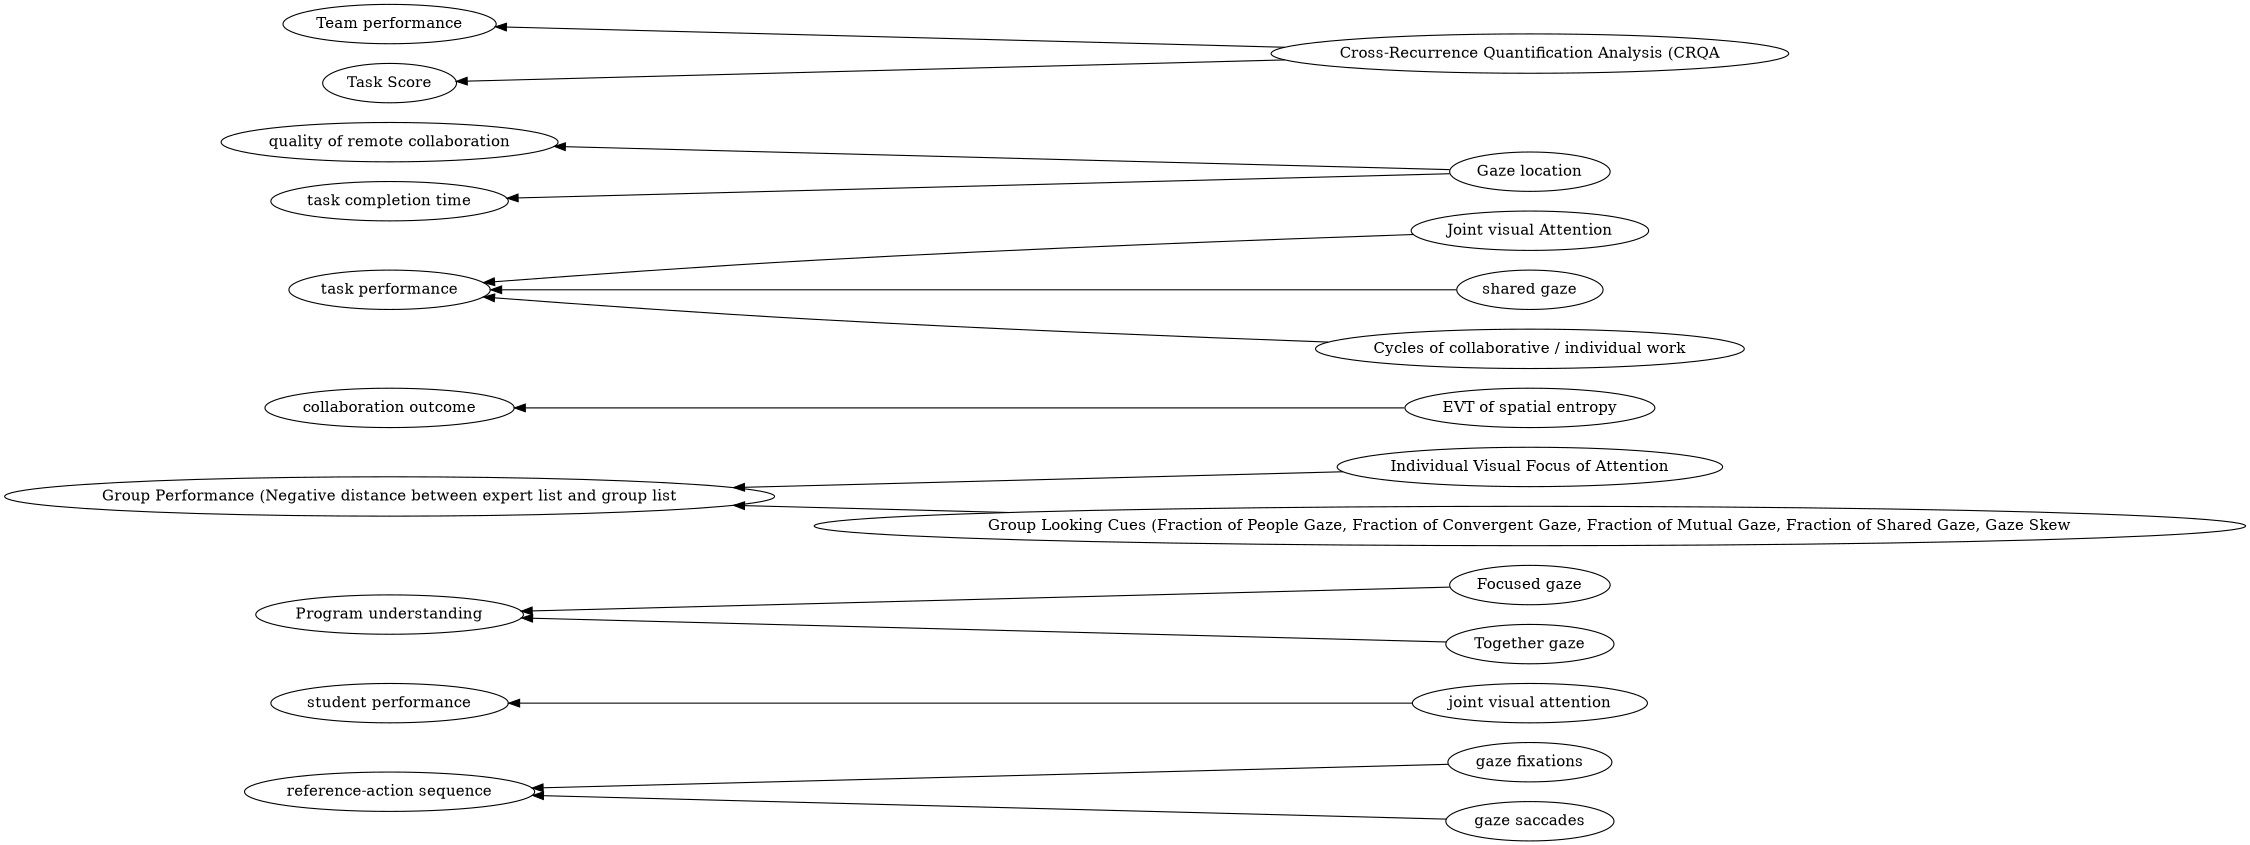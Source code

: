 digraph Test {
	rankdir=RL
	size="15,15"
	overlap=false
	splines=true
	{rank=same; "gaze fixations" "joint visual attention" "Focused gaze" "Individual Visual Focus of Attention" "EVT of spatial entropy" "gaze saccades" "Together gaze" "Joint visual Attention" "Group Looking Cues (Fraction of People Gaze, Fraction of Convergent Gaze, Fraction of Mutual Gaze, Fraction of Shared Gaze, Gaze Skew" "shared gaze" "Cycles of collaborative / individual work" "Gaze location" "Cross-Recurrence Quantification Analysis (CRQA";}
	{rank=same; "student performance" "Program understanding" "collaboration outcome" "Group Performance (Negative distance between expert list and group list" "Team performance" "quality of remote collaboration" "task completion time" "Task Score" "reference-action sequence" "task performance";}
	"Focused gaze" [href="https://scholar.google.com/scholar?hl=en&q=An%20Interactive%20Table%20for%20Supporting%20Participation%20Balance%20in%20Face-to-Face%20Collaborative%20Learning"]
	"Focused gaze" -> "Program understanding"
	"Together gaze" [href="https://scholar.google.com/scholar?hl=en&q=An%20Interactive%20Table%20for%20Supporting%20Participation%20Balance%20in%20Face-to-Face%20Collaborative%20Learning"]
	"Together gaze" -> "Program understanding"
	"Individual Visual Focus of Attention" [href="https://scholar.google.com/scholar?hl=en&q=An%20Interactive%20Table%20for%20Supporting%20Participation%20Balance%20in%20Face-to-Face%20Collaborative%20Learning"]
	"Individual Visual Focus of Attention" -> "Group Performance (Negative distance between expert list and group list"
	"Group Looking Cues (Fraction of People Gaze, Fraction of Convergent Gaze, Fraction of Mutual Gaze, Fraction of Shared Gaze, Gaze Skew" [href="https://scholar.google.com/scholar?hl=en&q=An%20Interactive%20Table%20for%20Supporting%20Participation%20Balance%20in%20Face-to-Face%20Collaborative%20Learning"]
	"Group Looking Cues (Fraction of People Gaze, Fraction of Convergent Gaze, Fraction of Mutual Gaze, Fraction of Shared Gaze, Gaze Skew" -> "Group Performance (Negative distance between expert list and group list"
	"gaze fixations" [href="https://scholar.google.com/scholar?hl=en&q=An%20Interactive%20Table%20for%20Supporting%20Participation%20Balance%20in%20Face-to-Face%20Collaborative%20Learning"]
	"gaze fixations" -> "reference-action sequence"
	"gaze saccades" [href="https://scholar.google.com/scholar?hl=en&q=An%20Interactive%20Table%20for%20Supporting%20Participation%20Balance%20in%20Face-to-Face%20Collaborative%20Learning"]
	"gaze saccades" -> "reference-action sequence"
	"Cycles of collaborative / individual work" [href="https://scholar.google.com/scholar?hl=en&q=An%20Interactive%20Table%20for%20Supporting%20Participation%20Balance%20in%20Face-to-Face%20Collaborative%20Learning"]
	"Cycles of collaborative / individual work" -> "task performance"
	"Gaze location" [href="https://scholar.google.com/scholar?hl=en&q=An%20Interactive%20Table%20for%20Supporting%20Participation%20Balance%20in%20Face-to-Face%20Collaborative%20Learning"]
	"Gaze location" -> "quality of remote collaboration"
	"Gaze location" [href="https://scholar.google.com/scholar?hl=en&q=An%20Interactive%20Table%20for%20Supporting%20Participation%20Balance%20in%20Face-to-Face%20Collaborative%20Learning"]
	"Gaze location" -> "task completion time"
	"Joint visual Attention" [href="https://scholar.google.com/scholar?hl=en&q=An%20Interactive%20Table%20for%20Supporting%20Participation%20Balance%20in%20Face-to-Face%20Collaborative%20Learning"]
	"Joint visual Attention" -> "task performance"
	"Cross-Recurrence Quantification Analysis (CRQA" [href="https://scholar.google.com/scholar?hl=en&q=An%20Interactive%20Table%20for%20Supporting%20Participation%20Balance%20in%20Face-to-Face%20Collaborative%20Learning"]
	"Cross-Recurrence Quantification Analysis (CRQA" -> "Task Score"
	"Cross-Recurrence Quantification Analysis (CRQA" [href="https://scholar.google.com/scholar?hl=en&q=An%20Interactive%20Table%20for%20Supporting%20Participation%20Balance%20in%20Face-to-Face%20Collaborative%20Learning"]
	"Cross-Recurrence Quantification Analysis (CRQA" -> "Team performance"
	"EVT of spatial entropy" [href="https://scholar.google.com/scholar?hl=en&q=An%20Interactive%20Table%20for%20Supporting%20Participation%20Balance%20in%20Face-to-Face%20Collaborative%20Learning"]
	"EVT of spatial entropy" -> "collaboration outcome"
	"joint visual attention" [href="https://scholar.google.com/scholar?hl=en&q=An%20Interactive%20Table%20for%20Supporting%20Participation%20Balance%20in%20Face-to-Face%20Collaborative%20Learning"]
	"joint visual attention" -> "student performance"
	"shared gaze" [href="https://scholar.google.com/scholar?hl=en&q=An%20Interactive%20Table%20for%20Supporting%20Participation%20Balance%20in%20Face-to-Face%20Collaborative%20Learning"]
	"shared gaze" -> "task performance"
}
